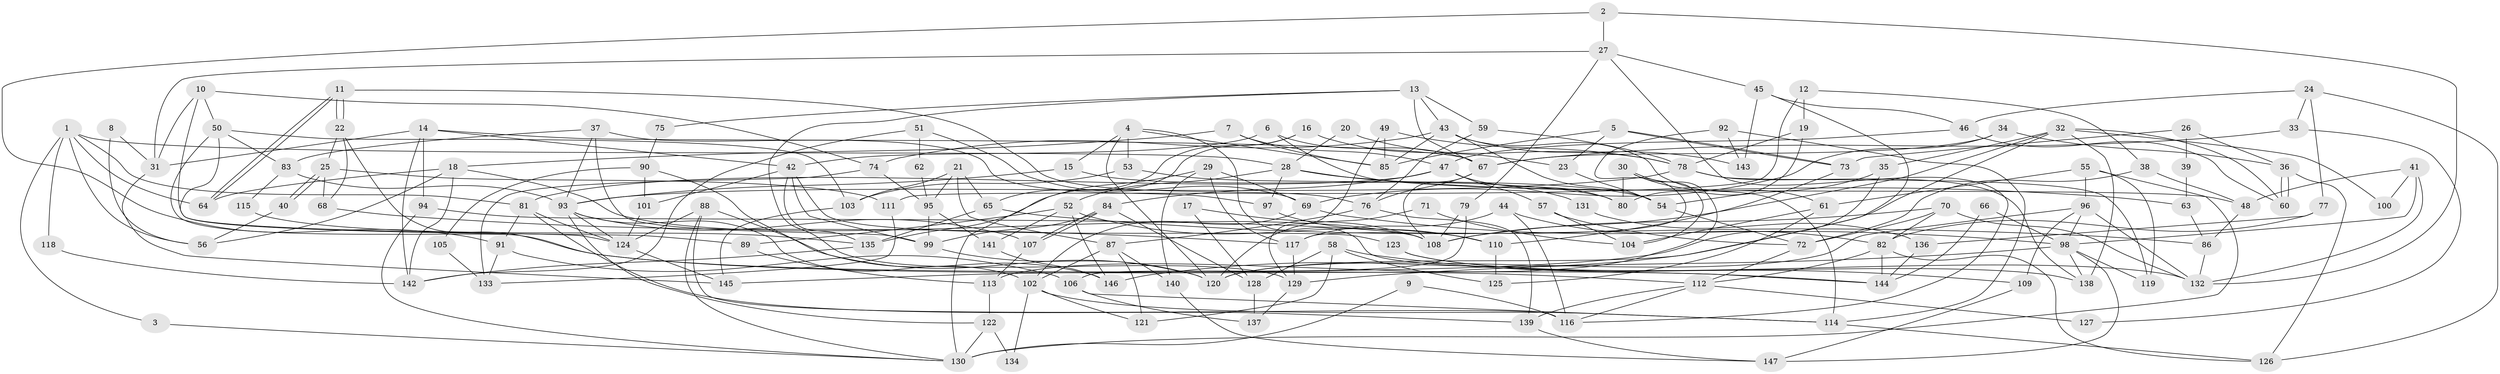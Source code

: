 // coarse degree distribution, {6: 0.08737864077669903, 2: 0.1262135922330097, 10: 0.02912621359223301, 3: 0.2815533980582524, 5: 0.1553398058252427, 4: 0.21359223300970873, 11: 0.009708737864077669, 9: 0.019417475728155338, 12: 0.019417475728155338, 8: 0.009708737864077669, 14: 0.009708737864077669, 7: 0.019417475728155338, 15: 0.009708737864077669, 1: 0.009708737864077669}
// Generated by graph-tools (version 1.1) at 2025/51/03/04/25 22:51:21]
// undirected, 147 vertices, 294 edges
graph export_dot {
  node [color=gray90,style=filled];
  1;
  2;
  3;
  4;
  5;
  6;
  7;
  8;
  9;
  10;
  11;
  12;
  13;
  14;
  15;
  16;
  17;
  18;
  19;
  20;
  21;
  22;
  23;
  24;
  25;
  26;
  27;
  28;
  29;
  30;
  31;
  32;
  33;
  34;
  35;
  36;
  37;
  38;
  39;
  40;
  41;
  42;
  43;
  44;
  45;
  46;
  47;
  48;
  49;
  50;
  51;
  52;
  53;
  54;
  55;
  56;
  57;
  58;
  59;
  60;
  61;
  62;
  63;
  64;
  65;
  66;
  67;
  68;
  69;
  70;
  71;
  72;
  73;
  74;
  75;
  76;
  77;
  78;
  79;
  80;
  81;
  82;
  83;
  84;
  85;
  86;
  87;
  88;
  89;
  90;
  91;
  92;
  93;
  94;
  95;
  96;
  97;
  98;
  99;
  100;
  101;
  102;
  103;
  104;
  105;
  106;
  107;
  108;
  109;
  110;
  111;
  112;
  113;
  114;
  115;
  116;
  117;
  118;
  119;
  120;
  121;
  122;
  123;
  124;
  125;
  126;
  127;
  128;
  129;
  130;
  131;
  132;
  133;
  134;
  135;
  136;
  137;
  138;
  139;
  140;
  141;
  142;
  143;
  144;
  145;
  146;
  147;
  1 -- 64;
  1 -- 81;
  1 -- 3;
  1 -- 28;
  1 -- 56;
  1 -- 118;
  2 -- 132;
  2 -- 27;
  2 -- 91;
  3 -- 130;
  4 -- 144;
  4 -- 53;
  4 -- 15;
  4 -- 85;
  4 -- 120;
  5 -- 73;
  5 -- 73;
  5 -- 85;
  5 -- 23;
  6 -- 42;
  6 -- 67;
  6 -- 48;
  7 -- 18;
  7 -- 85;
  7 -- 47;
  8 -- 31;
  8 -- 56;
  9 -- 130;
  9 -- 116;
  10 -- 89;
  10 -- 74;
  10 -- 31;
  10 -- 50;
  11 -- 64;
  11 -- 64;
  11 -- 22;
  11 -- 22;
  11 -- 76;
  12 -- 38;
  12 -- 19;
  12 -- 111;
  13 -- 59;
  13 -- 67;
  13 -- 43;
  13 -- 75;
  13 -- 129;
  14 -- 42;
  14 -- 67;
  14 -- 31;
  14 -- 94;
  14 -- 142;
  15 -- 93;
  15 -- 54;
  16 -- 23;
  16 -- 130;
  16 -- 65;
  17 -- 128;
  17 -- 108;
  18 -- 142;
  18 -- 108;
  18 -- 56;
  18 -- 64;
  19 -- 80;
  19 -- 78;
  20 -- 28;
  20 -- 78;
  21 -- 87;
  21 -- 103;
  21 -- 65;
  21 -- 95;
  22 -- 68;
  22 -- 25;
  22 -- 112;
  23 -- 54;
  24 -- 126;
  24 -- 46;
  24 -- 33;
  24 -- 77;
  25 -- 40;
  25 -- 40;
  25 -- 68;
  25 -- 111;
  26 -- 36;
  26 -- 73;
  26 -- 39;
  27 -- 31;
  27 -- 116;
  27 -- 45;
  27 -- 79;
  28 -- 52;
  28 -- 63;
  28 -- 97;
  28 -- 131;
  29 -- 135;
  29 -- 117;
  29 -- 69;
  29 -- 140;
  30 -- 114;
  30 -- 113;
  30 -- 80;
  30 -- 104;
  31 -- 145;
  32 -- 108;
  32 -- 60;
  32 -- 35;
  32 -- 100;
  32 -- 138;
  32 -- 146;
  33 -- 67;
  33 -- 127;
  34 -- 69;
  34 -- 67;
  34 -- 36;
  35 -- 54;
  35 -- 145;
  36 -- 60;
  36 -- 60;
  36 -- 126;
  37 -- 93;
  37 -- 99;
  37 -- 83;
  37 -- 97;
  38 -- 48;
  38 -- 72;
  39 -- 63;
  40 -- 56;
  41 -- 98;
  41 -- 132;
  41 -- 48;
  41 -- 100;
  42 -- 99;
  42 -- 123;
  42 -- 101;
  42 -- 135;
  43 -- 74;
  43 -- 54;
  43 -- 61;
  43 -- 85;
  43 -- 143;
  44 -- 82;
  44 -- 116;
  44 -- 117;
  45 -- 143;
  45 -- 46;
  45 -- 120;
  46 -- 47;
  46 -- 60;
  47 -- 81;
  47 -- 57;
  47 -- 80;
  47 -- 84;
  48 -- 86;
  49 -- 129;
  49 -- 85;
  49 -- 78;
  50 -- 124;
  50 -- 83;
  50 -- 103;
  50 -- 144;
  51 -- 142;
  51 -- 69;
  51 -- 62;
  52 -- 110;
  52 -- 141;
  52 -- 89;
  52 -- 146;
  53 -- 80;
  53 -- 103;
  54 -- 72;
  55 -- 119;
  55 -- 96;
  55 -- 61;
  55 -- 130;
  57 -- 104;
  57 -- 72;
  58 -- 109;
  58 -- 128;
  58 -- 121;
  58 -- 125;
  59 -- 76;
  59 -- 78;
  61 -- 104;
  61 -- 125;
  62 -- 95;
  63 -- 86;
  65 -- 86;
  65 -- 135;
  66 -- 144;
  66 -- 98;
  67 -- 108;
  67 -- 76;
  68 -- 117;
  69 -- 102;
  69 -- 98;
  70 -- 72;
  70 -- 132;
  70 -- 82;
  70 -- 108;
  71 -- 120;
  71 -- 104;
  72 -- 112;
  73 -- 110;
  74 -- 95;
  74 -- 133;
  75 -- 90;
  76 -- 139;
  76 -- 87;
  77 -- 82;
  77 -- 136;
  78 -- 93;
  78 -- 119;
  78 -- 138;
  79 -- 108;
  79 -- 106;
  81 -- 124;
  81 -- 139;
  81 -- 91;
  82 -- 112;
  82 -- 126;
  82 -- 144;
  83 -- 93;
  83 -- 115;
  84 -- 107;
  84 -- 107;
  84 -- 99;
  84 -- 128;
  86 -- 132;
  87 -- 102;
  87 -- 121;
  87 -- 140;
  88 -- 120;
  88 -- 124;
  88 -- 116;
  88 -- 130;
  89 -- 113;
  90 -- 101;
  90 -- 146;
  90 -- 105;
  91 -- 106;
  91 -- 133;
  92 -- 117;
  92 -- 114;
  92 -- 143;
  93 -- 102;
  93 -- 107;
  93 -- 122;
  93 -- 124;
  94 -- 130;
  94 -- 108;
  95 -- 99;
  95 -- 141;
  96 -- 98;
  96 -- 120;
  96 -- 109;
  96 -- 132;
  97 -- 110;
  98 -- 138;
  98 -- 119;
  98 -- 129;
  98 -- 147;
  99 -- 120;
  101 -- 124;
  102 -- 114;
  102 -- 121;
  102 -- 134;
  103 -- 145;
  105 -- 133;
  106 -- 114;
  106 -- 137;
  107 -- 113;
  109 -- 147;
  110 -- 125;
  111 -- 133;
  112 -- 116;
  112 -- 127;
  112 -- 139;
  113 -- 122;
  114 -- 126;
  115 -- 135;
  117 -- 129;
  118 -- 142;
  122 -- 130;
  122 -- 134;
  123 -- 138;
  123 -- 132;
  124 -- 145;
  128 -- 137;
  129 -- 137;
  131 -- 136;
  135 -- 142;
  136 -- 144;
  139 -- 147;
  140 -- 147;
  141 -- 146;
}
